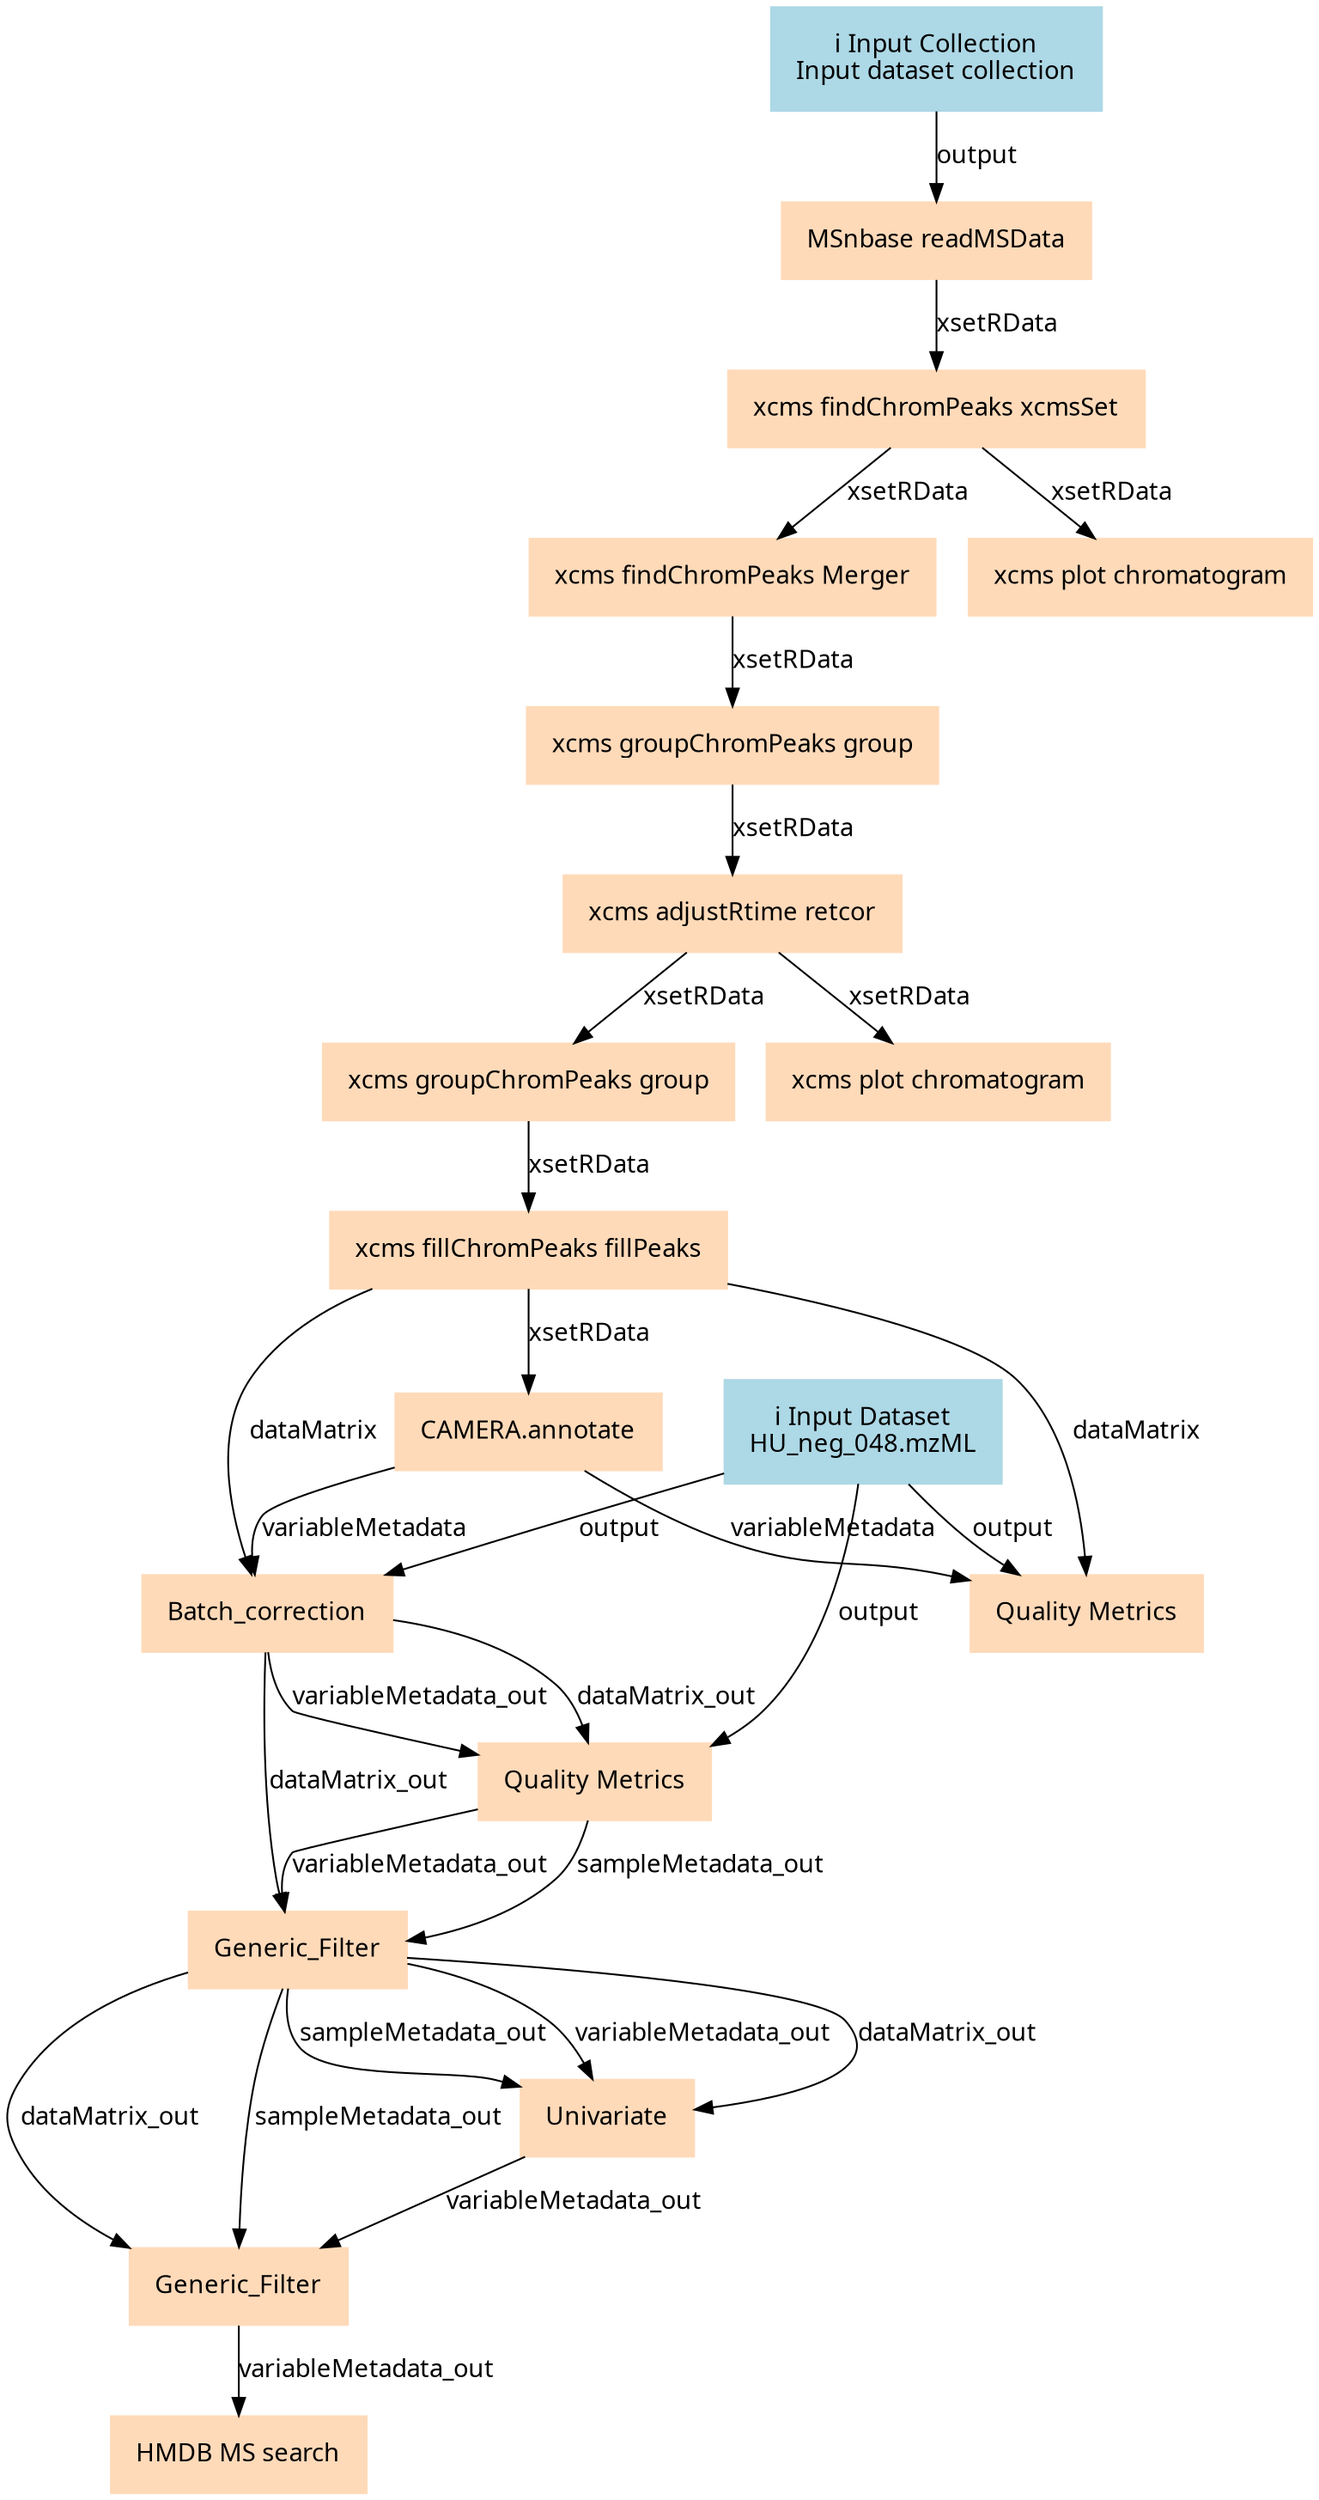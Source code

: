 digraph main {
  node [fontname="Atkinson Hyperlegible", shape=box, color=white,style=filled,color=peachpuff,margin="0.2,0.2"];
  edge [fontname="Atkinson Hyperlegible"];
  0[color=lightblue,label="ℹ️ Input Dataset\nHU_neg_048.mzML"]
  1[color=lightblue,label="ℹ️ Input Collection\nInput dataset collection"]
  10[label="xcms fillChromPeaks fillPeaks"]
  9 -> 10 [label="xsetRData"]
  11[label="CAMERA.annotate"]
  10 -> 11 [label="xsetRData"]
  12[label="Batch_correction"]
  10 -> 12 [label="dataMatrix"]
  0 -> 12 [label="output"]
  11 -> 12 [label="variableMetadata"]
  13[label="Quality Metrics"]
  10 -> 13 [label="dataMatrix"]
  0 -> 13 [label="output"]
  11 -> 13 [label="variableMetadata"]
  14[label="Quality Metrics"]
  12 -> 14 [label="dataMatrix_out"]
  0 -> 14 [label="output"]
  12 -> 14 [label="variableMetadata_out"]
  15[label="Generic_Filter"]
  12 -> 15 [label="dataMatrix_out"]
  14 -> 15 [label="sampleMetadata_out"]
  14 -> 15 [label="variableMetadata_out"]
  16[label="Univariate"]
  15 -> 16 [label="dataMatrix_out"]
  15 -> 16 [label="sampleMetadata_out"]
  15 -> 16 [label="variableMetadata_out"]
  17[label="Generic_Filter"]
  15 -> 17 [label="dataMatrix_out"]
  15 -> 17 [label="sampleMetadata_out"]
  16 -> 17 [label="variableMetadata_out"]
  18[label="HMDB MS search"]
  17 -> 18 [label="variableMetadata_out"]
  2[label="MSnbase readMSData"]
  1 -> 2 [label="output"]
  3[label="xcms findChromPeaks xcmsSet"]
  2 -> 3 [label="xsetRData"]
  4[label="xcms plot chromatogram"]
  3 -> 4 [label="xsetRData"]
  5[label="xcms findChromPeaks Merger"]
  3 -> 5 [label="xsetRData"]
  6[label="xcms groupChromPeaks group"]
  5 -> 6 [label="xsetRData"]
  7[label="xcms adjustRtime retcor"]
  6 -> 7 [label="xsetRData"]
  8[label="xcms plot chromatogram"]
  7 -> 8 [label="xsetRData"]
  9[label="xcms groupChromPeaks group"]
  7 -> 9 [label="xsetRData"]
}